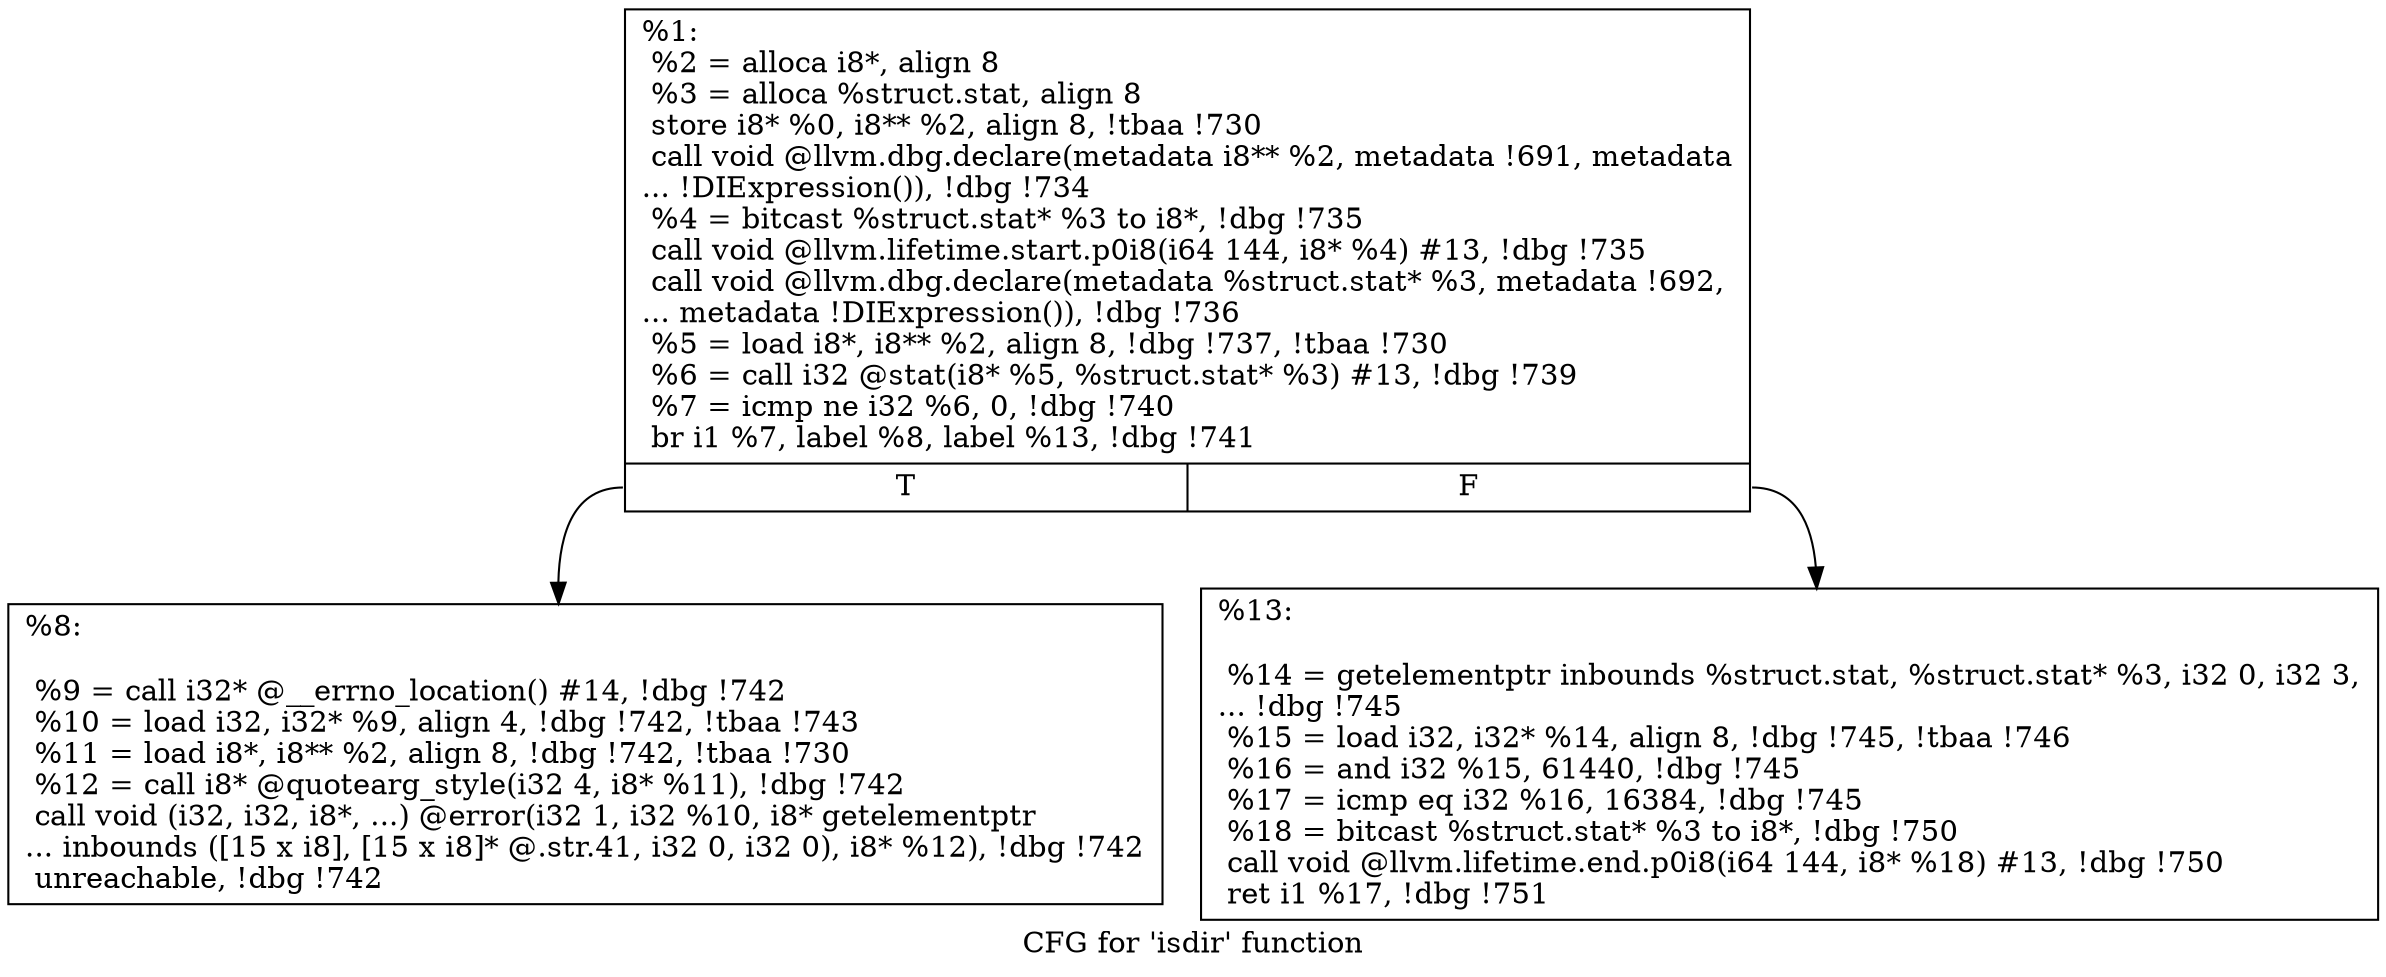 digraph "CFG for 'isdir' function" {
	label="CFG for 'isdir' function";

	Node0x24303e0 [shape=record,label="{%1:\l  %2 = alloca i8*, align 8\l  %3 = alloca %struct.stat, align 8\l  store i8* %0, i8** %2, align 8, !tbaa !730\l  call void @llvm.dbg.declare(metadata i8** %2, metadata !691, metadata\l... !DIExpression()), !dbg !734\l  %4 = bitcast %struct.stat* %3 to i8*, !dbg !735\l  call void @llvm.lifetime.start.p0i8(i64 144, i8* %4) #13, !dbg !735\l  call void @llvm.dbg.declare(metadata %struct.stat* %3, metadata !692,\l... metadata !DIExpression()), !dbg !736\l  %5 = load i8*, i8** %2, align 8, !dbg !737, !tbaa !730\l  %6 = call i32 @stat(i8* %5, %struct.stat* %3) #13, !dbg !739\l  %7 = icmp ne i32 %6, 0, !dbg !740\l  br i1 %7, label %8, label %13, !dbg !741\l|{<s0>T|<s1>F}}"];
	Node0x24303e0:s0 -> Node0x24454b0;
	Node0x24303e0:s1 -> Node0x2445500;
	Node0x24454b0 [shape=record,label="{%8:\l\l  %9 = call i32* @__errno_location() #14, !dbg !742\l  %10 = load i32, i32* %9, align 4, !dbg !742, !tbaa !743\l  %11 = load i8*, i8** %2, align 8, !dbg !742, !tbaa !730\l  %12 = call i8* @quotearg_style(i32 4, i8* %11), !dbg !742\l  call void (i32, i32, i8*, ...) @error(i32 1, i32 %10, i8* getelementptr\l... inbounds ([15 x i8], [15 x i8]* @.str.41, i32 0, i32 0), i8* %12), !dbg !742\l  unreachable, !dbg !742\l}"];
	Node0x2445500 [shape=record,label="{%13:\l\l  %14 = getelementptr inbounds %struct.stat, %struct.stat* %3, i32 0, i32 3,\l... !dbg !745\l  %15 = load i32, i32* %14, align 8, !dbg !745, !tbaa !746\l  %16 = and i32 %15, 61440, !dbg !745\l  %17 = icmp eq i32 %16, 16384, !dbg !745\l  %18 = bitcast %struct.stat* %3 to i8*, !dbg !750\l  call void @llvm.lifetime.end.p0i8(i64 144, i8* %18) #13, !dbg !750\l  ret i1 %17, !dbg !751\l}"];
}
